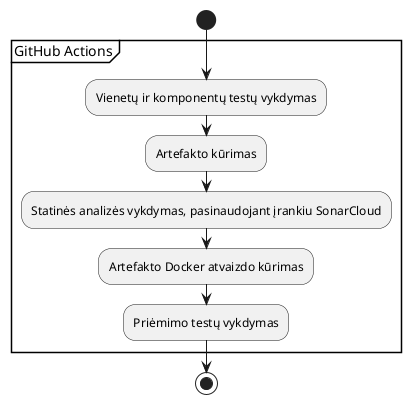 @startuml
skinparam ConditionEndStyle hline
skinparam defaultTextAlignment center
start

    partition "GitHub Actions" {
        :Vienetų ir komponentų testų vykdymas;
        :Artefakto kūrimas;
        :Statinės analizės vykdymas, pasinaudojant įrankiu SonarCloud;
        :Artefakto Docker atvaizdo kūrimas;
        :Priėmimo testų vykdymas;
    }

stop
@enduml